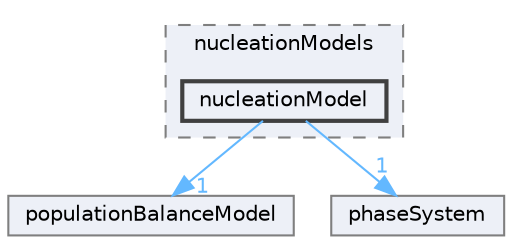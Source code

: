 digraph "src/phaseSystemModels/reactingEuler/multiphaseSystem/populationBalanceModel/nucleationModels/nucleationModel"
{
 // LATEX_PDF_SIZE
  bgcolor="transparent";
  edge [fontname=Helvetica,fontsize=10,labelfontname=Helvetica,labelfontsize=10];
  node [fontname=Helvetica,fontsize=10,shape=box,height=0.2,width=0.4];
  compound=true
  subgraph clusterdir_61c6b49086b2458a5cd61d30b0584247 {
    graph [ bgcolor="#edf0f7", pencolor="grey50", label="nucleationModels", fontname=Helvetica,fontsize=10 style="filled,dashed", URL="dir_61c6b49086b2458a5cd61d30b0584247.html",tooltip=""]
  dir_28106c3aba1f4cce18c7127d11dddc5a [label="nucleationModel", fillcolor="#edf0f7", color="grey25", style="filled,bold", URL="dir_28106c3aba1f4cce18c7127d11dddc5a.html",tooltip=""];
  }
  dir_3e54fbac01d3fb7a46541771feeefe19 [label="populationBalanceModel", fillcolor="#edf0f7", color="grey50", style="filled", URL="dir_3e54fbac01d3fb7a46541771feeefe19.html",tooltip=""];
  dir_dfe19b54a98af0254be9d6c989217747 [label="phaseSystem", fillcolor="#edf0f7", color="grey50", style="filled", URL="dir_dfe19b54a98af0254be9d6c989217747.html",tooltip=""];
  dir_28106c3aba1f4cce18c7127d11dddc5a->dir_3e54fbac01d3fb7a46541771feeefe19 [headlabel="1", labeldistance=1.5 headhref="dir_002626_003003.html" href="dir_002626_003003.html" color="steelblue1" fontcolor="steelblue1"];
  dir_28106c3aba1f4cce18c7127d11dddc5a->dir_dfe19b54a98af0254be9d6c989217747 [headlabel="1", labeldistance=1.5 headhref="dir_002626_002906.html" href="dir_002626_002906.html" color="steelblue1" fontcolor="steelblue1"];
}
